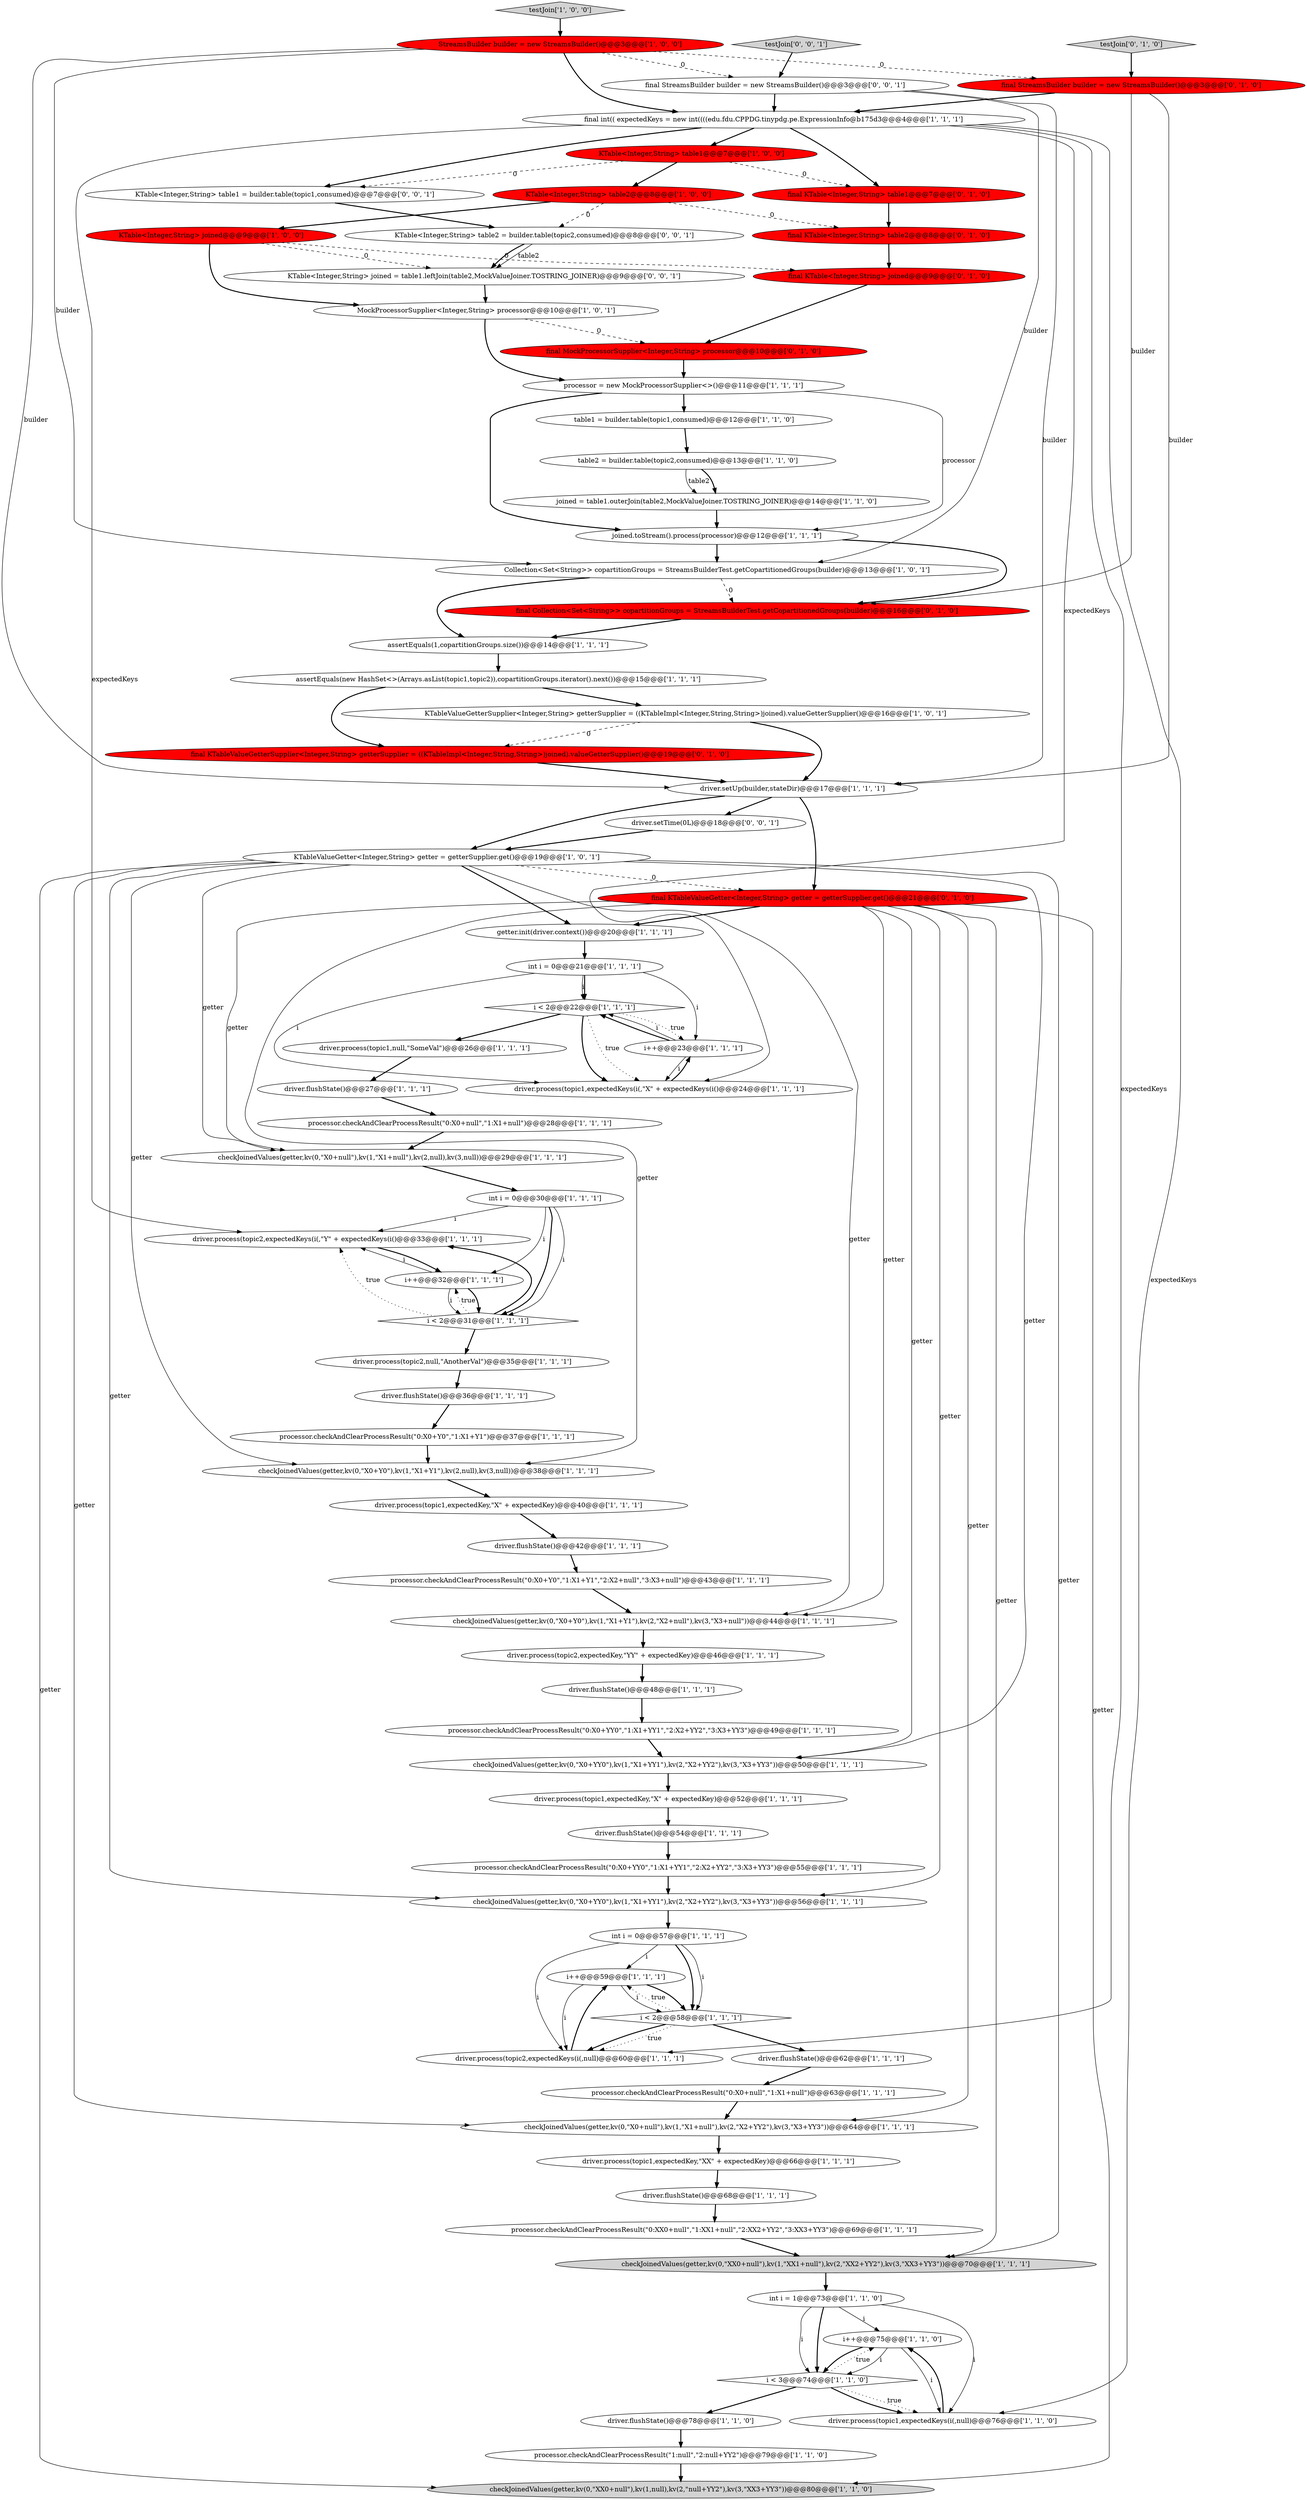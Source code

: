digraph {
11 [style = filled, label = "driver.flushState()@@@68@@@['1', '1', '1']", fillcolor = white, shape = ellipse image = "AAA0AAABBB1BBB"];
24 [style = filled, label = "KTable<Integer,String> table1@@@7@@@['1', '0', '0']", fillcolor = red, shape = ellipse image = "AAA1AAABBB1BBB"];
77 [style = filled, label = "testJoin['0', '0', '1']", fillcolor = lightgray, shape = diamond image = "AAA0AAABBB3BBB"];
23 [style = filled, label = "KTableValueGetter<Integer,String> getter = getterSupplier.get()@@@19@@@['1', '0', '1']", fillcolor = white, shape = ellipse image = "AAA0AAABBB1BBB"];
10 [style = filled, label = "checkJoinedValues(getter,kv(0,\"X0+null\"),kv(1,\"X1+null\"),kv(2,\"X2+YY2\"),kv(3,\"X3+YY3\"))@@@64@@@['1', '1', '1']", fillcolor = white, shape = ellipse image = "AAA0AAABBB1BBB"];
36 [style = filled, label = "final int(( expectedKeys = new int((((edu.fdu.CPPDG.tinypdg.pe.ExpressionInfo@b175d3@@@4@@@['1', '1', '1']", fillcolor = white, shape = ellipse image = "AAA0AAABBB1BBB"];
56 [style = filled, label = "checkJoinedValues(getter,kv(0,\"X0+Y0\"),kv(1,\"X1+Y1\"),kv(2,\"X2+null\"),kv(3,\"X3+null\"))@@@44@@@['1', '1', '1']", fillcolor = white, shape = ellipse image = "AAA0AAABBB1BBB"];
59 [style = filled, label = "processor.checkAndClearProcessResult(\"0:X0+YY0\",\"1:X1+YY1\",\"2:X2+YY2\",\"3:X3+YY3\")@@@55@@@['1', '1', '1']", fillcolor = white, shape = ellipse image = "AAA0AAABBB1BBB"];
76 [style = filled, label = "KTable<Integer,String> joined = table1.leftJoin(table2,MockValueJoiner.TOSTRING_JOINER)@@@9@@@['0', '0', '1']", fillcolor = white, shape = ellipse image = "AAA0AAABBB3BBB"];
4 [style = filled, label = "i++@@@75@@@['1', '1', '0']", fillcolor = white, shape = ellipse image = "AAA0AAABBB1BBB"];
45 [style = filled, label = "processor.checkAndClearProcessResult(\"0:X0+Y0\",\"1:X1+Y1\")@@@37@@@['1', '1', '1']", fillcolor = white, shape = ellipse image = "AAA0AAABBB1BBB"];
13 [style = filled, label = "assertEquals(new HashSet<>(Arrays.asList(topic1,topic2)),copartitionGroups.iterator().next())@@@15@@@['1', '1', '1']", fillcolor = white, shape = ellipse image = "AAA0AAABBB1BBB"];
19 [style = filled, label = "checkJoinedValues(getter,kv(0,\"XX0+null\"),kv(1,null),kv(2,\"null+YY2\"),kv(3,\"XX3+YY3\"))@@@80@@@['1', '1', '0']", fillcolor = lightgray, shape = ellipse image = "AAA0AAABBB1BBB"];
60 [style = filled, label = "i < 2@@@22@@@['1', '1', '1']", fillcolor = white, shape = diamond image = "AAA0AAABBB1BBB"];
17 [style = filled, label = "Collection<Set<String>> copartitionGroups = StreamsBuilderTest.getCopartitionedGroups(builder)@@@13@@@['1', '0', '1']", fillcolor = white, shape = ellipse image = "AAA0AAABBB1BBB"];
62 [style = filled, label = "driver.process(topic2,expectedKeys(i(,\"Y\" + expectedKeys(i()@@@33@@@['1', '1', '1']", fillcolor = white, shape = ellipse image = "AAA0AAABBB1BBB"];
73 [style = filled, label = "final KTable<Integer,String> table1@@@7@@@['0', '1', '0']", fillcolor = red, shape = ellipse image = "AAA1AAABBB2BBB"];
34 [style = filled, label = "processor.checkAndClearProcessResult(\"0:X0+null\",\"1:X1+null\")@@@63@@@['1', '1', '1']", fillcolor = white, shape = ellipse image = "AAA0AAABBB1BBB"];
74 [style = filled, label = "final StreamsBuilder builder = new StreamsBuilder()@@@3@@@['0', '0', '1']", fillcolor = white, shape = ellipse image = "AAA0AAABBB3BBB"];
0 [style = filled, label = "driver.flushState()@@@42@@@['1', '1', '1']", fillcolor = white, shape = ellipse image = "AAA0AAABBB1BBB"];
35 [style = filled, label = "getter.init(driver.context())@@@20@@@['1', '1', '1']", fillcolor = white, shape = ellipse image = "AAA0AAABBB1BBB"];
51 [style = filled, label = "StreamsBuilder builder = new StreamsBuilder()@@@3@@@['1', '0', '0']", fillcolor = red, shape = ellipse image = "AAA1AAABBB1BBB"];
52 [style = filled, label = "driver.process(topic2,null,\"AnotherVal\")@@@35@@@['1', '1', '1']", fillcolor = white, shape = ellipse image = "AAA0AAABBB1BBB"];
67 [style = filled, label = "final Collection<Set<String>> copartitionGroups = StreamsBuilderTest.getCopartitionedGroups(builder)@@@16@@@['0', '1', '0']", fillcolor = red, shape = ellipse image = "AAA1AAABBB2BBB"];
42 [style = filled, label = "processor.checkAndClearProcessResult(\"0:X0+Y0\",\"1:X1+Y1\",\"2:X2+null\",\"3:X3+null\")@@@43@@@['1', '1', '1']", fillcolor = white, shape = ellipse image = "AAA0AAABBB1BBB"];
15 [style = filled, label = "i < 2@@@31@@@['1', '1', '1']", fillcolor = white, shape = diamond image = "AAA0AAABBB1BBB"];
3 [style = filled, label = "driver.flushState()@@@27@@@['1', '1', '1']", fillcolor = white, shape = ellipse image = "AAA0AAABBB1BBB"];
1 [style = filled, label = "driver.flushState()@@@48@@@['1', '1', '1']", fillcolor = white, shape = ellipse image = "AAA0AAABBB1BBB"];
25 [style = filled, label = "driver.process(topic2,expectedKey,\"YY\" + expectedKey)@@@46@@@['1', '1', '1']", fillcolor = white, shape = ellipse image = "AAA0AAABBB1BBB"];
27 [style = filled, label = "i++@@@23@@@['1', '1', '1']", fillcolor = white, shape = ellipse image = "AAA0AAABBB1BBB"];
40 [style = filled, label = "checkJoinedValues(getter,kv(0,\"X0+null\"),kv(1,\"X1+null\"),kv(2,null),kv(3,null))@@@29@@@['1', '1', '1']", fillcolor = white, shape = ellipse image = "AAA0AAABBB1BBB"];
43 [style = filled, label = "KTable<Integer,String> table2@@@8@@@['1', '0', '0']", fillcolor = red, shape = ellipse image = "AAA1AAABBB1BBB"];
44 [style = filled, label = "driver.process(topic1,null,\"SomeVal\")@@@26@@@['1', '1', '1']", fillcolor = white, shape = ellipse image = "AAA0AAABBB1BBB"];
49 [style = filled, label = "MockProcessorSupplier<Integer,String> processor@@@10@@@['1', '0', '1']", fillcolor = white, shape = ellipse image = "AAA0AAABBB1BBB"];
28 [style = filled, label = "driver.process(topic1,expectedKeys(i(,\"X\" + expectedKeys(i()@@@24@@@['1', '1', '1']", fillcolor = white, shape = ellipse image = "AAA0AAABBB1BBB"];
38 [style = filled, label = "driver.flushState()@@@62@@@['1', '1', '1']", fillcolor = white, shape = ellipse image = "AAA0AAABBB1BBB"];
58 [style = filled, label = "i++@@@59@@@['1', '1', '1']", fillcolor = white, shape = ellipse image = "AAA0AAABBB1BBB"];
61 [style = filled, label = "processor.checkAndClearProcessResult(\"0:X0+null\",\"1:X1+null\")@@@28@@@['1', '1', '1']", fillcolor = white, shape = ellipse image = "AAA0AAABBB1BBB"];
63 [style = filled, label = "checkJoinedValues(getter,kv(0,\"XX0+null\"),kv(1,\"XX1+null\"),kv(2,\"XX2+YY2\"),kv(3,\"XX3+YY3\"))@@@70@@@['1', '1', '1']", fillcolor = lightgray, shape = ellipse image = "AAA0AAABBB1BBB"];
78 [style = filled, label = "KTable<Integer,String> table2 = builder.table(topic2,consumed)@@@8@@@['0', '0', '1']", fillcolor = white, shape = ellipse image = "AAA0AAABBB3BBB"];
57 [style = filled, label = "driver.process(topic1,expectedKey,\"XX\" + expectedKey)@@@66@@@['1', '1', '1']", fillcolor = white, shape = ellipse image = "AAA0AAABBB1BBB"];
33 [style = filled, label = "int i = 0@@@30@@@['1', '1', '1']", fillcolor = white, shape = ellipse image = "AAA0AAABBB1BBB"];
22 [style = filled, label = "checkJoinedValues(getter,kv(0,\"X0+Y0\"),kv(1,\"X1+Y1\"),kv(2,null),kv(3,null))@@@38@@@['1', '1', '1']", fillcolor = white, shape = ellipse image = "AAA0AAABBB1BBB"];
48 [style = filled, label = "KTable<Integer,String> joined@@@9@@@['1', '0', '0']", fillcolor = red, shape = ellipse image = "AAA1AAABBB1BBB"];
69 [style = filled, label = "final MockProcessorSupplier<Integer,String> processor@@@10@@@['0', '1', '0']", fillcolor = red, shape = ellipse image = "AAA1AAABBB2BBB"];
41 [style = filled, label = "assertEquals(1,copartitionGroups.size())@@@14@@@['1', '1', '1']", fillcolor = white, shape = ellipse image = "AAA0AAABBB1BBB"];
21 [style = filled, label = "processor.checkAndClearProcessResult(\"0:X0+YY0\",\"1:X1+YY1\",\"2:X2+YY2\",\"3:X3+YY3\")@@@49@@@['1', '1', '1']", fillcolor = white, shape = ellipse image = "AAA0AAABBB1BBB"];
55 [style = filled, label = "KTableValueGetterSupplier<Integer,String> getterSupplier = ((KTableImpl<Integer,String,String>)joined).valueGetterSupplier()@@@16@@@['1', '0', '1']", fillcolor = white, shape = ellipse image = "AAA0AAABBB1BBB"];
2 [style = filled, label = "i < 2@@@58@@@['1', '1', '1']", fillcolor = white, shape = diamond image = "AAA0AAABBB1BBB"];
64 [style = filled, label = "driver.process(topic1,expectedKey,\"X\" + expectedKey)@@@40@@@['1', '1', '1']", fillcolor = white, shape = ellipse image = "AAA0AAABBB1BBB"];
72 [style = filled, label = "final KTable<Integer,String> joined@@@9@@@['0', '1', '0']", fillcolor = red, shape = ellipse image = "AAA1AAABBB2BBB"];
70 [style = filled, label = "testJoin['0', '1', '0']", fillcolor = lightgray, shape = diamond image = "AAA0AAABBB2BBB"];
8 [style = filled, label = "int i = 0@@@21@@@['1', '1', '1']", fillcolor = white, shape = ellipse image = "AAA0AAABBB1BBB"];
79 [style = filled, label = "driver.setTime(0L)@@@18@@@['0', '0', '1']", fillcolor = white, shape = ellipse image = "AAA0AAABBB3BBB"];
18 [style = filled, label = "testJoin['1', '0', '0']", fillcolor = lightgray, shape = diamond image = "AAA0AAABBB1BBB"];
14 [style = filled, label = "i < 3@@@74@@@['1', '1', '0']", fillcolor = white, shape = diamond image = "AAA0AAABBB1BBB"];
9 [style = filled, label = "driver.flushState()@@@54@@@['1', '1', '1']", fillcolor = white, shape = ellipse image = "AAA0AAABBB1BBB"];
46 [style = filled, label = "driver.process(topic1,expectedKey,\"X\" + expectedKey)@@@52@@@['1', '1', '1']", fillcolor = white, shape = ellipse image = "AAA0AAABBB1BBB"];
71 [style = filled, label = "final StreamsBuilder builder = new StreamsBuilder()@@@3@@@['0', '1', '0']", fillcolor = red, shape = ellipse image = "AAA1AAABBB2BBB"];
20 [style = filled, label = "joined = table1.outerJoin(table2,MockValueJoiner.TOSTRING_JOINER)@@@14@@@['1', '1', '0']", fillcolor = white, shape = ellipse image = "AAA0AAABBB1BBB"];
39 [style = filled, label = "table2 = builder.table(topic2,consumed)@@@13@@@['1', '1', '0']", fillcolor = white, shape = ellipse image = "AAA0AAABBB1BBB"];
6 [style = filled, label = "int i = 0@@@57@@@['1', '1', '1']", fillcolor = white, shape = ellipse image = "AAA0AAABBB1BBB"];
50 [style = filled, label = "i++@@@32@@@['1', '1', '1']", fillcolor = white, shape = ellipse image = "AAA0AAABBB1BBB"];
53 [style = filled, label = "checkJoinedValues(getter,kv(0,\"X0+YY0\"),kv(1,\"X1+YY1\"),kv(2,\"X2+YY2\"),kv(3,\"X3+YY3\"))@@@56@@@['1', '1', '1']", fillcolor = white, shape = ellipse image = "AAA0AAABBB1BBB"];
68 [style = filled, label = "final KTableValueGetter<Integer,String> getter = getterSupplier.get()@@@21@@@['0', '1', '0']", fillcolor = red, shape = ellipse image = "AAA1AAABBB2BBB"];
7 [style = filled, label = "processor.checkAndClearProcessResult(\"1:null\",\"2:null+YY2\")@@@79@@@['1', '1', '0']", fillcolor = white, shape = ellipse image = "AAA0AAABBB1BBB"];
37 [style = filled, label = "driver.flushState()@@@78@@@['1', '1', '0']", fillcolor = white, shape = ellipse image = "AAA0AAABBB1BBB"];
30 [style = filled, label = "int i = 1@@@73@@@['1', '1', '0']", fillcolor = white, shape = ellipse image = "AAA0AAABBB1BBB"];
16 [style = filled, label = "checkJoinedValues(getter,kv(0,\"X0+YY0\"),kv(1,\"X1+YY1\"),kv(2,\"X2+YY2\"),kv(3,\"X3+YY3\"))@@@50@@@['1', '1', '1']", fillcolor = white, shape = ellipse image = "AAA0AAABBB1BBB"];
29 [style = filled, label = "driver.flushState()@@@36@@@['1', '1', '1']", fillcolor = white, shape = ellipse image = "AAA0AAABBB1BBB"];
31 [style = filled, label = "table1 = builder.table(topic1,consumed)@@@12@@@['1', '1', '0']", fillcolor = white, shape = ellipse image = "AAA0AAABBB1BBB"];
47 [style = filled, label = "driver.setUp(builder,stateDir)@@@17@@@['1', '1', '1']", fillcolor = white, shape = ellipse image = "AAA0AAABBB1BBB"];
66 [style = filled, label = "final KTable<Integer,String> table2@@@8@@@['0', '1', '0']", fillcolor = red, shape = ellipse image = "AAA1AAABBB2BBB"];
54 [style = filled, label = "driver.process(topic1,expectedKeys(i(,null)@@@76@@@['1', '1', '0']", fillcolor = white, shape = ellipse image = "AAA0AAABBB1BBB"];
75 [style = filled, label = "KTable<Integer,String> table1 = builder.table(topic1,consumed)@@@7@@@['0', '0', '1']", fillcolor = white, shape = ellipse image = "AAA0AAABBB3BBB"];
12 [style = filled, label = "driver.process(topic2,expectedKeys(i(,null)@@@60@@@['1', '1', '1']", fillcolor = white, shape = ellipse image = "AAA0AAABBB1BBB"];
26 [style = filled, label = "joined.toStream().process(processor)@@@12@@@['1', '1', '1']", fillcolor = white, shape = ellipse image = "AAA0AAABBB1BBB"];
5 [style = filled, label = "processor = new MockProcessorSupplier<>()@@@11@@@['1', '1', '1']", fillcolor = white, shape = ellipse image = "AAA0AAABBB1BBB"];
65 [style = filled, label = "final KTableValueGetterSupplier<Integer,String> getterSupplier = ((KTableImpl<Integer,String,String>)joined).valueGetterSupplier()@@@19@@@['0', '1', '0']", fillcolor = red, shape = ellipse image = "AAA1AAABBB2BBB"];
32 [style = filled, label = "processor.checkAndClearProcessResult(\"0:XX0+null\",\"1:XX1+null\",\"2:XX2+YY2\",\"3:XX3+YY3\")@@@69@@@['1', '1', '1']", fillcolor = white, shape = ellipse image = "AAA0AAABBB1BBB"];
68->35 [style = bold, label=""];
25->1 [style = bold, label=""];
65->47 [style = bold, label=""];
68->16 [style = solid, label="getter"];
13->55 [style = bold, label=""];
55->47 [style = bold, label=""];
48->76 [style = dashed, label="0"];
20->26 [style = bold, label=""];
4->14 [style = solid, label="i"];
50->15 [style = solid, label="i"];
74->47 [style = solid, label="builder"];
39->20 [style = solid, label="table2"];
24->43 [style = bold, label=""];
36->54 [style = solid, label="expectedKeys"];
23->68 [style = dashed, label="0"];
29->45 [style = bold, label=""];
32->63 [style = bold, label=""];
30->14 [style = solid, label="i"];
36->24 [style = bold, label=""];
70->71 [style = bold, label=""];
15->52 [style = bold, label=""];
45->22 [style = bold, label=""];
1->21 [style = bold, label=""];
23->19 [style = solid, label="getter"];
35->8 [style = bold, label=""];
21->16 [style = bold, label=""];
48->72 [style = dashed, label="0"];
30->14 [style = bold, label=""];
73->66 [style = bold, label=""];
10->57 [style = bold, label=""];
23->10 [style = solid, label="getter"];
6->12 [style = solid, label="i"];
27->60 [style = bold, label=""];
69->5 [style = bold, label=""];
8->28 [style = solid, label="i"];
75->78 [style = bold, label=""];
68->53 [style = solid, label="getter"];
41->13 [style = bold, label=""];
22->64 [style = bold, label=""];
30->4 [style = solid, label="i"];
68->22 [style = solid, label="getter"];
51->74 [style = dashed, label="0"];
14->37 [style = bold, label=""];
64->0 [style = bold, label=""];
26->67 [style = bold, label=""];
74->17 [style = solid, label="builder"];
5->26 [style = solid, label="processor"];
48->49 [style = bold, label=""];
36->12 [style = solid, label="expectedKeys"];
26->17 [style = bold, label=""];
33->15 [style = bold, label=""];
68->19 [style = solid, label="getter"];
15->50 [style = dotted, label="true"];
17->41 [style = bold, label=""];
44->3 [style = bold, label=""];
0->42 [style = bold, label=""];
77->74 [style = bold, label=""];
58->2 [style = bold, label=""];
8->27 [style = solid, label="i"];
56->25 [style = bold, label=""];
58->12 [style = solid, label="i"];
2->58 [style = dotted, label="true"];
3->61 [style = bold, label=""];
51->47 [style = solid, label="builder"];
71->47 [style = solid, label="builder"];
6->2 [style = bold, label=""];
23->35 [style = bold, label=""];
49->69 [style = dashed, label="0"];
55->65 [style = dashed, label="0"];
76->49 [style = bold, label=""];
6->2 [style = solid, label="i"];
71->36 [style = bold, label=""];
23->16 [style = solid, label="getter"];
4->54 [style = solid, label="i"];
42->56 [style = bold, label=""];
71->67 [style = solid, label="builder"];
2->12 [style = dotted, label="true"];
18->51 [style = bold, label=""];
61->40 [style = bold, label=""];
49->5 [style = bold, label=""];
14->4 [style = dotted, label="true"];
39->20 [style = bold, label=""];
78->76 [style = solid, label="table2"];
58->2 [style = solid, label="i"];
60->44 [style = bold, label=""];
23->63 [style = solid, label="getter"];
4->14 [style = bold, label=""];
33->50 [style = solid, label="i"];
46->9 [style = bold, label=""];
72->69 [style = bold, label=""];
6->58 [style = solid, label="i"];
60->27 [style = dotted, label="true"];
5->26 [style = bold, label=""];
36->73 [style = bold, label=""];
11->32 [style = bold, label=""];
47->79 [style = bold, label=""];
24->75 [style = dashed, label="0"];
37->7 [style = bold, label=""];
59->53 [style = bold, label=""];
57->11 [style = bold, label=""];
23->56 [style = solid, label="getter"];
40->33 [style = bold, label=""];
51->36 [style = bold, label=""];
23->40 [style = solid, label="getter"];
68->40 [style = solid, label="getter"];
9->59 [style = bold, label=""];
60->28 [style = bold, label=""];
38->34 [style = bold, label=""];
36->75 [style = bold, label=""];
14->54 [style = dotted, label="true"];
68->56 [style = solid, label="getter"];
36->62 [style = solid, label="expectedKeys"];
31->39 [style = bold, label=""];
50->15 [style = bold, label=""];
43->66 [style = dashed, label="0"];
47->23 [style = bold, label=""];
7->19 [style = bold, label=""];
33->15 [style = solid, label="i"];
36->28 [style = solid, label="expectedKeys"];
13->65 [style = bold, label=""];
16->46 [style = bold, label=""];
68->63 [style = solid, label="getter"];
51->71 [style = dashed, label="0"];
43->48 [style = bold, label=""];
79->23 [style = bold, label=""];
8->60 [style = bold, label=""];
47->68 [style = bold, label=""];
74->36 [style = bold, label=""];
15->62 [style = bold, label=""];
54->4 [style = bold, label=""];
34->10 [style = bold, label=""];
17->67 [style = dashed, label="0"];
63->30 [style = bold, label=""];
2->12 [style = bold, label=""];
2->38 [style = bold, label=""];
51->17 [style = solid, label="builder"];
14->54 [style = bold, label=""];
67->41 [style = bold, label=""];
30->54 [style = solid, label="i"];
8->60 [style = solid, label="i"];
43->78 [style = dashed, label="0"];
5->31 [style = bold, label=""];
15->62 [style = dotted, label="true"];
50->62 [style = solid, label="i"];
27->28 [style = solid, label="i"];
23->22 [style = solid, label="getter"];
53->6 [style = bold, label=""];
66->72 [style = bold, label=""];
62->50 [style = bold, label=""];
60->28 [style = dotted, label="true"];
52->29 [style = bold, label=""];
78->76 [style = bold, label=""];
28->27 [style = bold, label=""];
27->60 [style = solid, label="i"];
24->73 [style = dashed, label="0"];
68->10 [style = solid, label="getter"];
23->53 [style = solid, label="getter"];
12->58 [style = bold, label=""];
33->62 [style = solid, label="i"];
}
